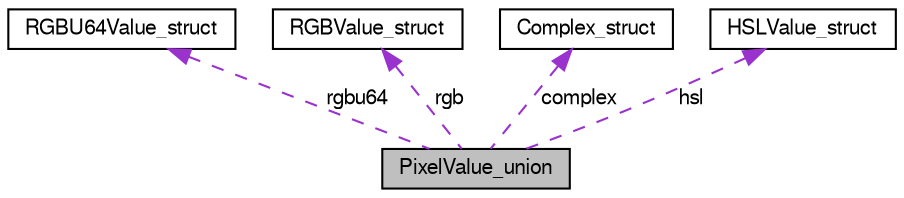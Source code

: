 digraph "PixelValue_union"
{
  bgcolor="transparent";
  edge [fontname="FreeSans",fontsize="10",labelfontname="FreeSans",labelfontsize="10"];
  node [fontname="FreeSans",fontsize="10",shape=record];
  Node1 [label="PixelValue_union",height=0.2,width=0.4,color="black", fillcolor="grey75", style="filled" fontcolor="black"];
  Node2 -> Node1 [dir="back",color="darkorchid3",fontsize="10",style="dashed",label=" rgbu64" ,fontname="FreeSans"];
  Node2 [label="RGBU64Value_struct",height=0.2,width=0.4,color="black",URL="$struct_r_g_b_u64_value__struct.html"];
  Node3 -> Node1 [dir="back",color="darkorchid3",fontsize="10",style="dashed",label=" rgb" ,fontname="FreeSans"];
  Node3 [label="RGBValue_struct",height=0.2,width=0.4,color="black",URL="$struct_r_g_b_value__struct.html"];
  Node4 -> Node1 [dir="back",color="darkorchid3",fontsize="10",style="dashed",label=" complex" ,fontname="FreeSans"];
  Node4 [label="Complex_struct",height=0.2,width=0.4,color="black",URL="$struct_complex__struct.html"];
  Node5 -> Node1 [dir="back",color="darkorchid3",fontsize="10",style="dashed",label=" hsl" ,fontname="FreeSans"];
  Node5 [label="HSLValue_struct",height=0.2,width=0.4,color="black",URL="$struct_h_s_l_value__struct.html"];
}
